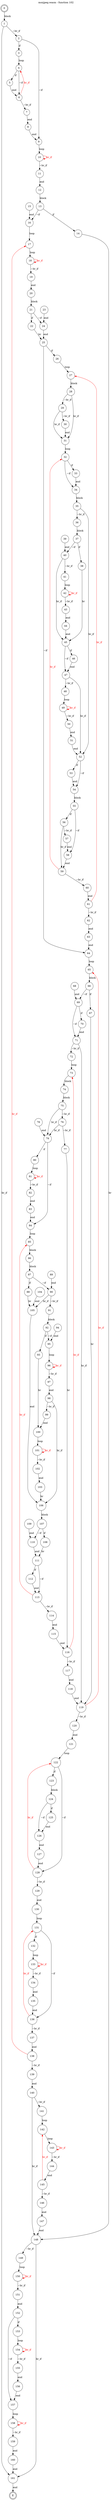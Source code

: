 digraph finite_state_machine {
    label = "mozjpeg.wasm - function 102"
    labelloc =  t
    labelfontsize = 16
    labelfontcolor = black
    labelfontname = "Helvetica"
    node [shape = doublecircle]; 0 E ;
    node [shape = circle];
    0 -> 1[label="block"];
    1 -> 2[label="~br_if"];
    1 -> 161[label="br_if"];
    2 -> 3[label="if"];
    2 -> 9[label="~if"];
    3 -> 4[label="loop"];
    4 -> 5[label="if"];
    4 -> 6[label="~if"];
    5 -> 6[label="end"];
    6 -> 7[label="~br_if"];
    6 -> 4[color="red" fontcolor="red" label="br_if"];
    7 -> 8[label="end"];
    8 -> 9[label="end"];
    9 -> 10[label="loop"];
    10 -> 11[label="~br_if"];
    10 -> 10[color="red" fontcolor="red" label="br_if"];
    11 -> 12[label="end"];
    12 -> 13[label="block"];
    13 -> 14[label="if"];
    13 -> 16[label="~if"];
    14 -> 148[label="br"];
    15 -> 16[label="end"];
    16 -> 17[label="loop"];
    17 -> 18[label="loop"];
    18 -> 19[label="~br_if"];
    18 -> 18[color="red" fontcolor="red" label="br_if"];
    19 -> 20[label="end"];
    20 -> 21[label="block"];
    21 -> 22[label="if"];
    21 -> 24[label="~if"];
    22 -> 25[label="br"];
    23 -> 24[label="end"];
    24 -> 25[label="end"];
    25 -> 26[label="if"];
    25 -> 64[label="~if"];
    26 -> 27[label="loop"];
    27 -> 28[label="block"];
    28 -> 29[label="~br_if"];
    28 -> 31[label="br_if"];
    29 -> 30[label="~br_if"];
    29 -> 31[label="br_if"];
    30 -> 31[label="end"];
    31 -> 32[label="loop"];
    32 -> 33[label="if"];
    32 -> 34[label="~if"];
    33 -> 34[label="end"];
    34 -> 35[label="block"];
    35 -> 36[label="~br_if"];
    35 -> 52[label="br_if"];
    36 -> 37[label="block"];
    37 -> 38[label="if"];
    37 -> 40[label="~if"];
    38 -> 45[label="br"];
    39 -> 40[label="end"];
    40 -> 41[label="~br_if"];
    40 -> 45[label="br_if"];
    41 -> 42[label="loop"];
    42 -> 43[label="~br_if"];
    42 -> 42[color="red" fontcolor="red" label="br_if"];
    43 -> 44[label="end"];
    44 -> 45[label="end"];
    45 -> 46[label="if"];
    45 -> 47[label="~if"];
    46 -> 47[label="end"];
    47 -> 48[label="~br_if"];
    47 -> 52[label="br_if"];
    48 -> 49[label="loop"];
    49 -> 50[label="~br_if"];
    49 -> 49[color="red" fontcolor="red" label="br_if"];
    50 -> 51[label="end"];
    51 -> 52[label="end"];
    52 -> 53[label="if"];
    52 -> 54[label="~if"];
    53 -> 54[label="end"];
    54 -> 55[label="block"];
    55 -> 56[label="if"];
    55 -> 58[label="~if"];
    56 -> 57[label="~br_if"];
    56 -> 59[label="br_if"];
    57 -> 58[label="end"];
    58 -> 59[label="end"];
    59 -> 60[label="~br_if"];
    59 -> 32[color="red" fontcolor="red" label="br_if"];
    60 -> 61[label="end"];
    61 -> 62[label="~br_if"];
    61 -> 27[color="red" fontcolor="red" label="br_if"];
    62 -> 63[label="end"];
    63 -> 64[label="end"];
    64 -> 65[label="loop"];
    65 -> 66[label="block"];
    66 -> 67[label="if"];
    66 -> 69[label="~if"];
    67 -> 119[label="br"];
    68 -> 69[label="end"];
    69 -> 70[label="if"];
    69 -> 71[label="~if"];
    70 -> 71[label="end"];
    71 -> 72[label="~br_if"];
    71 -> 119[label="br_if"];
    72 -> 73[label="loop"];
    73 -> 74[label="block"];
    74 -> 75[label="block"];
    75 -> 76[label="~br_if"];
    75 -> 79[label="br_if"];
    76 -> 77[label="~br_if"];
    76 -> 79[label="br_if"];
    77 -> 116[label="br"];
    78 -> 79[label="end"];
    79 -> 80[label="if"];
    79 -> 84[label="~if"];
    80 -> 81[label="loop"];
    81 -> 82[label="~br_if"];
    81 -> 81[color="red" fontcolor="red" label="br_if"];
    82 -> 83[label="end"];
    83 -> 84[label="end"];
    84 -> 85[label="loop"];
    85 -> 86[label="block"];
    86 -> 87[label="block"];
    87 -> 88[label="if"];
    87 -> 90[label="~if"];
    88 -> 105[label="br"];
    89 -> 90[label="end"];
    90 -> 91[label="~br_if"];
    90 -> 105[label="br_if"];
    91 -> 92[label="block"];
    92 -> 93[label="if"];
    92 -> 95[label="~if"];
    93 -> 100[label="br"];
    94 -> 95[label="end"];
    95 -> 96[label="loop"];
    96 -> 97[label="~br_if"];
    96 -> 96[color="red" fontcolor="red" label="br_if"];
    97 -> 98[label="end"];
    98 -> 99[label="~br_if"];
    98 -> 106[label="br_if"];
    99 -> 100[label="end"];
    100 -> 101[label="loop"];
    101 -> 102[label="~br_if"];
    101 -> 101[color="red" fontcolor="red" label="br_if"];
    102 -> 103[label="end"];
    103 -> 106[label="br"];
    104 -> 105[label="end"];
    105 -> 106[label="end"];
    106 -> 107[label="block"];
    107 -> 108[label="if"];
    107 -> 110[label="~if"];
    108 -> 111[label="br"];
    109 -> 110[label="end"];
    110 -> 111[label="end"];
    111 -> 112[label="if"];
    111 -> 113[label="~if"];
    112 -> 113[label="end"];
    113 -> 114[label="~br_if"];
    113 -> 85[color="red" fontcolor="red" label="br_if"];
    114 -> 115[label="end"];
    115 -> 116[label="end"];
    116 -> 117[label="~br_if"];
    116 -> 73[color="red" fontcolor="red" label="br_if"];
    117 -> 118[label="end"];
    118 -> 119[label="end"];
    119 -> 120[label="~br_if"];
    119 -> 65[color="red" fontcolor="red" label="br_if"];
    120 -> 121[label="end"];
    121 -> 122[label="loop"];
    122 -> 123[label="if"];
    122 -> 128[label="~if"];
    123 -> 124[label="block"];
    124 -> 125[label="if"];
    124 -> 126[label="~if"];
    125 -> 126[label="end"];
    126 -> 127[label="end"];
    127 -> 128[label="end"];
    128 -> 129[label="~br_if"];
    128 -> 122[color="red" fontcolor="red" label="br_if"];
    129 -> 130[label="end"];
    130 -> 131[label="loop"];
    131 -> 132[label="if"];
    131 -> 136[label="~if"];
    132 -> 133[label="loop"];
    133 -> 134[label="~br_if"];
    133 -> 133[color="red" fontcolor="red" label="br_if"];
    134 -> 135[label="end"];
    135 -> 136[label="end"];
    136 -> 137[label="~br_if"];
    136 -> 131[color="red" fontcolor="red" label="br_if"];
    137 -> 138[label="end"];
    138 -> 139[label="~br_if"];
    138 -> 17[color="red" fontcolor="red" label="br_if"];
    139 -> 140[label="end"];
    140 -> 141[label="~br_if"];
    140 -> 148[label="br_if"];
    141 -> 142[label="loop"];
    142 -> 143[label="loop"];
    143 -> 144[label="~br_if"];
    143 -> 143[color="red" fontcolor="red" label="br_if"];
    144 -> 145[label="end"];
    145 -> 146[label="~br_if"];
    145 -> 142[color="red" fontcolor="red" label="br_if"];
    146 -> 147[label="end"];
    147 -> 148[label="end"];
    148 -> 149[label="~br_if"];
    148 -> 161[label="br_if"];
    149 -> 150[label="loop"];
    150 -> 151[label="~br_if"];
    150 -> 150[color="red" fontcolor="red" label="br_if"];
    151 -> 152[label="end"];
    152 -> 153[label="if"];
    152 -> 157[label="~if"];
    153 -> 154[label="loop"];
    154 -> 155[label="~br_if"];
    154 -> 154[color="red" fontcolor="red" label="br_if"];
    155 -> 156[label="end"];
    156 -> 157[label="end"];
    157 -> 158[label="loop"];
    158 -> 159[label="~br_if"];
    158 -> 158[color="red" fontcolor="red" label="br_if"];
    159 -> 160[label="end"];
    160 -> 161[label="end"];
    161 -> E[label="end"];
}
